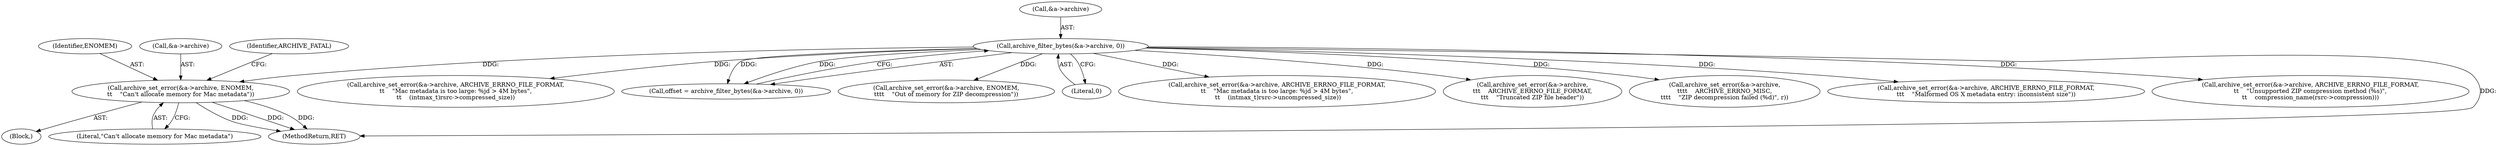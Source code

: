 digraph "0_libarchive_d0331e8e5b05b475f20b1f3101fe1ad772d7e7e7@pointer" {
"1000244" [label="(Call,archive_set_error(&a->archive, ENOMEM,\n\t\t    \"Can't allocate memory for Mac metadata\"))"];
"1000127" [label="(Call,archive_filter_bytes(&a->archive, 0))"];
"1000249" [label="(Identifier,ENOMEM)"];
"1000250" [label="(Literal,\"Can't allocate memory for Mac metadata\")"];
"1000483" [label="(Call,archive_set_error(&a->archive,\n\t\t\t\t    ARCHIVE_ERRNO_MISC,\n\t\t\t\t    \"ZIP decompression failed (%d)\", r))"];
"1000156" [label="(Call,archive_set_error(&a->archive, ARCHIVE_ERRNO_FILE_FORMAT,\n\t\t\t    \"Malformed OS X metadata entry: inconsistent size\"))"];
"1000243" [label="(Block,)"];
"1000168" [label="(Call,archive_set_error(&a->archive, ARCHIVE_ERRNO_FILE_FORMAT,\n\t\t    \"Unsupported ZIP compression method (%s)\",\n\t\t    compression_name(rsrc->compression)))"];
"1000128" [label="(Call,&a->archive)"];
"1000552" [label="(MethodReturn,RET)"];
"1000217" [label="(Call,archive_set_error(&a->archive, ARCHIVE_ERRNO_FILE_FORMAT,\n\t\t    \"Mac metadata is too large: %jd > 4M bytes\",\n\t\t    (intmax_t)rsrc->compressed_size))"];
"1000127" [label="(Call,archive_filter_bytes(&a->archive, 0))"];
"1000125" [label="(Call,offset = archive_filter_bytes(&a->archive, 0))"];
"1000471" [label="(Call,archive_set_error(&a->archive, ENOMEM,\n\t\t\t\t    \"Out of memory for ZIP decompression\"))"];
"1000132" [label="(Literal,0)"];
"1000245" [label="(Call,&a->archive)"];
"1000192" [label="(Call,archive_set_error(&a->archive, ARCHIVE_ERRNO_FILE_FORMAT,\n\t\t    \"Mac metadata is too large: %jd > 4M bytes\",\n \t\t    (intmax_t)rsrc->uncompressed_size))"];
"1000329" [label="(Call,archive_set_error(&a->archive,\n\t\t\t    ARCHIVE_ERRNO_FILE_FORMAT,\n\t\t\t    \"Truncated ZIP file header\"))"];
"1000244" [label="(Call,archive_set_error(&a->archive, ENOMEM,\n\t\t    \"Can't allocate memory for Mac metadata\"))"];
"1000252" [label="(Identifier,ARCHIVE_FATAL)"];
"1000244" -> "1000243"  [label="AST: "];
"1000244" -> "1000250"  [label="CFG: "];
"1000245" -> "1000244"  [label="AST: "];
"1000249" -> "1000244"  [label="AST: "];
"1000250" -> "1000244"  [label="AST: "];
"1000252" -> "1000244"  [label="CFG: "];
"1000244" -> "1000552"  [label="DDG: "];
"1000244" -> "1000552"  [label="DDG: "];
"1000244" -> "1000552"  [label="DDG: "];
"1000127" -> "1000244"  [label="DDG: "];
"1000127" -> "1000125"  [label="AST: "];
"1000127" -> "1000132"  [label="CFG: "];
"1000128" -> "1000127"  [label="AST: "];
"1000132" -> "1000127"  [label="AST: "];
"1000125" -> "1000127"  [label="CFG: "];
"1000127" -> "1000552"  [label="DDG: "];
"1000127" -> "1000125"  [label="DDG: "];
"1000127" -> "1000125"  [label="DDG: "];
"1000127" -> "1000156"  [label="DDG: "];
"1000127" -> "1000168"  [label="DDG: "];
"1000127" -> "1000192"  [label="DDG: "];
"1000127" -> "1000217"  [label="DDG: "];
"1000127" -> "1000329"  [label="DDG: "];
"1000127" -> "1000471"  [label="DDG: "];
"1000127" -> "1000483"  [label="DDG: "];
}
